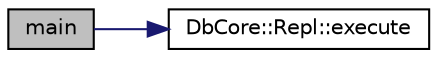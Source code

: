 digraph "main"
{
 // LATEX_PDF_SIZE
  edge [fontname="Helvetica",fontsize="10",labelfontname="Helvetica",labelfontsize="10"];
  node [fontname="Helvetica",fontsize="10",shape=record];
  rankdir="LR";
  Node1 [label="main",height=0.2,width=0.4,color="black", fillcolor="grey75", style="filled", fontcolor="black",tooltip=" "];
  Node1 -> Node2 [color="midnightblue",fontsize="10",style="solid",fontname="Helvetica"];
  Node2 [label="DbCore::Repl::execute",height=0.2,width=0.4,color="black", fillcolor="white", style="filled",URL="$d6/d77/class_db_core_1_1_repl.html#a6c90818e9563be0cae7efabe5091e32d",tooltip=" "];
}

